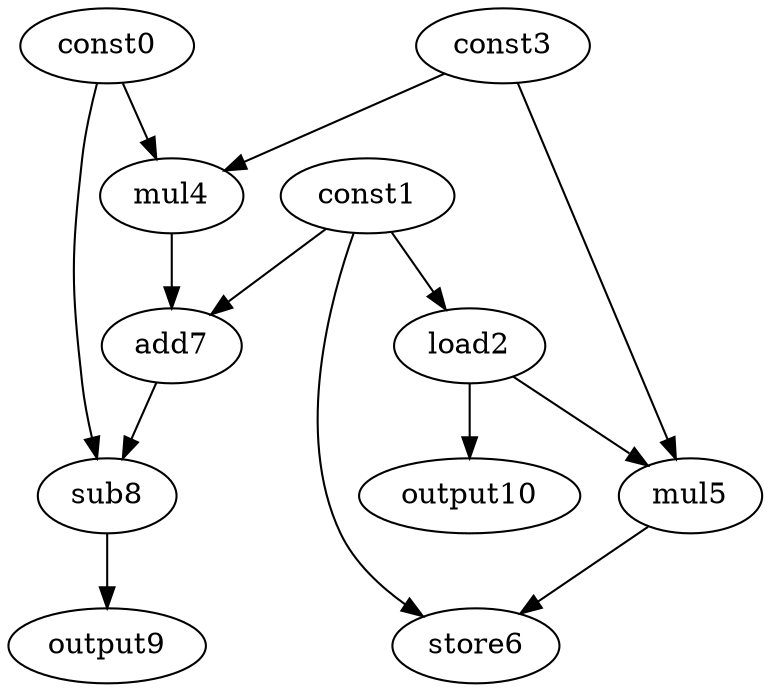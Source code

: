 digraph G { 
const0[opcode=const]; 
const1[opcode=const]; 
load2[opcode=load]; 
const3[opcode=const]; 
mul4[opcode=mul]; 
mul5[opcode=mul]; 
store6[opcode=store]; 
add7[opcode=add]; 
sub8[opcode=sub]; 
output9[opcode=output]; 
output10[opcode=output]; 
const1->load2[operand=0];
const0->mul4[operand=0];
const3->mul4[operand=1];
load2->mul5[operand=0];
const3->mul5[operand=1];
const1->add7[operand=0];
mul4->add7[operand=1];
load2->output10[operand=0];
const1->store6[operand=0];
mul5->store6[operand=1];
add7->sub8[operand=0];
const0->sub8[operand=1];
sub8->output9[operand=0];
}
